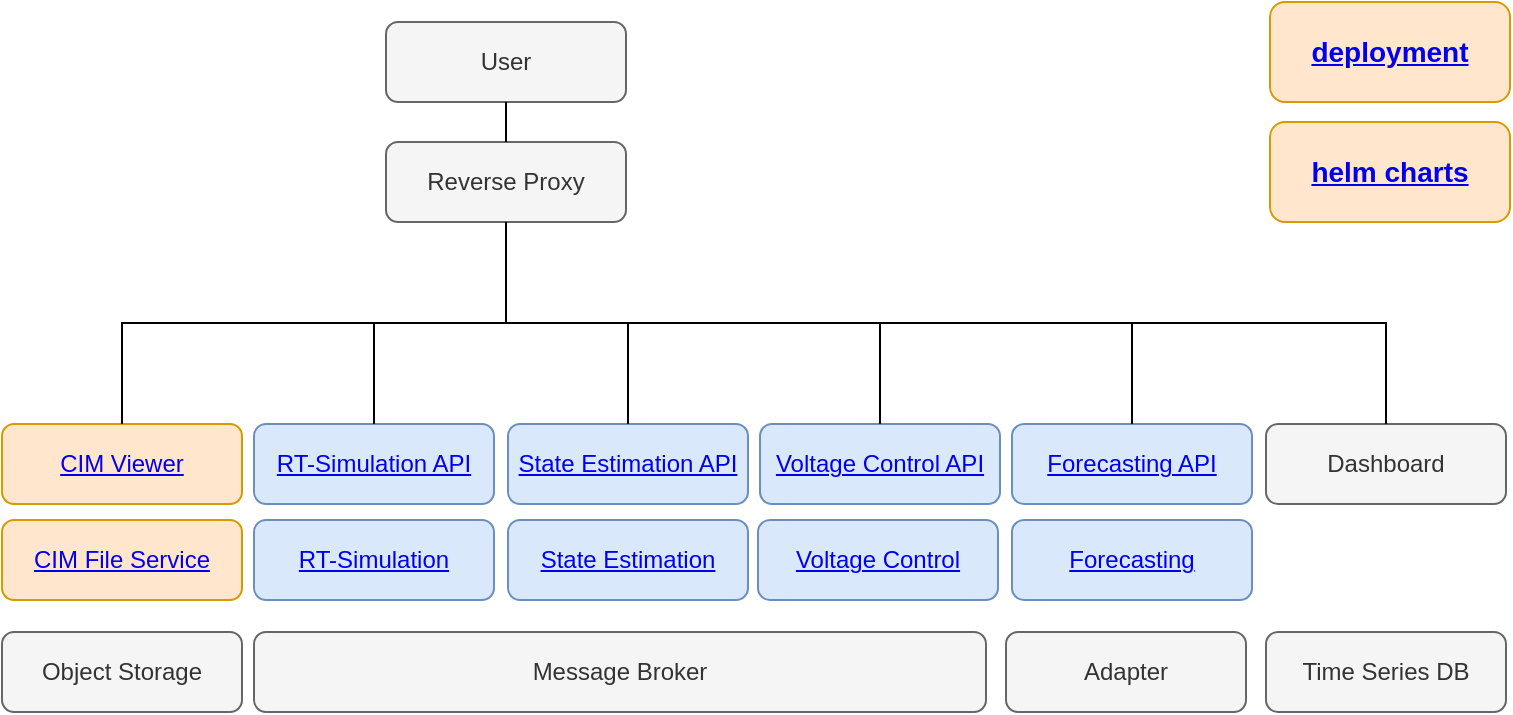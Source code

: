<mxfile version="16.6.1" type="device"><diagram id="_ygStagfyfybAVZaSVK8" name="Page-1"><mxGraphModel dx="1422" dy="737" grid="1" gridSize="10" guides="1" tooltips="1" connect="1" arrows="1" fold="1" page="1" pageScale="1" pageWidth="827" pageHeight="1169" math="0" shadow="0"><root><mxCell id="0"/><mxCell id="1" parent="0"/><mxCell id="2" value="&lt;a href=&quot;https://github.com/sogno-platform/dpsim&quot;&gt;RT-Simulation&lt;/a&gt;" style="rounded=1;whiteSpace=wrap;html=1;fillColor=#dae8fc;strokeColor=#6c8ebf;" parent="1" vertex="1"><mxGeometry x="334" y="484" width="120" height="40" as="geometry"/></mxCell><mxCell id="3" value="&lt;a href=&quot;https://github.com/sogno-platform/dpsim-api&quot;&gt;RT-Simulation API&lt;/a&gt;" style="rounded=1;whiteSpace=wrap;html=1;fillColor=#dae8fc;strokeColor=#6c8ebf;" parent="1" vertex="1"><mxGeometry x="334" y="436" width="120" height="40" as="geometry"/></mxCell><mxCell id="4" value="&lt;a href=&quot;https://github.com/sogno-platform/pyvolt-service&quot;&gt;State Estimation API&lt;/a&gt;" style="rounded=1;whiteSpace=wrap;html=1;fillColor=#dae8fc;strokeColor=#6c8ebf;" parent="1" vertex="1"><mxGeometry x="461" y="436" width="120" height="40" as="geometry"/></mxCell><mxCell id="5" value="&lt;a href=&quot;https://github.com/sogno-platform/pyvolt&quot;&gt;State Estimation&lt;/a&gt;" style="rounded=1;whiteSpace=wrap;html=1;fillColor=#dae8fc;strokeColor=#6c8ebf;" parent="1" vertex="1"><mxGeometry x="461" y="484" width="120" height="40" as="geometry"/></mxCell><mxCell id="6" value="&lt;a href=&quot;https://github.com/sogno-platform/sogno-file-service&quot;&gt;CIM File Service&lt;/a&gt;" style="rounded=1;whiteSpace=wrap;html=1;fillColor=#ffe6cc;strokeColor=#d79b00;" parent="1" vertex="1"><mxGeometry x="208" y="484" width="120" height="40" as="geometry"/></mxCell><mxCell id="8" value="&lt;a href=&quot;https://github.com/sogno-platform/pintura&quot;&gt;CIM Viewer&lt;/a&gt;" style="rounded=1;whiteSpace=wrap;html=1;fillColor=#ffe6cc;strokeColor=#d79b00;" parent="1" vertex="1"><mxGeometry x="208" y="436" width="120" height="40" as="geometry"/></mxCell><mxCell id="9" value="Message Broker" style="rounded=1;whiteSpace=wrap;html=1;fillColor=#f5f5f5;strokeColor=#666666;fontColor=#333333;" parent="1" vertex="1"><mxGeometry x="334" y="540" width="366" height="40" as="geometry"/></mxCell><mxCell id="10" value="Adapter" style="rounded=1;whiteSpace=wrap;html=1;fillColor=#f5f5f5;strokeColor=#666666;fontColor=#333333;" parent="1" vertex="1"><mxGeometry x="710" y="540" width="120" height="40" as="geometry"/></mxCell><mxCell id="11" value="Time Series DB" style="rounded=1;whiteSpace=wrap;html=1;fillColor=#f5f5f5;strokeColor=#666666;fontColor=#333333;" parent="1" vertex="1"><mxGeometry x="840" y="540" width="120" height="40" as="geometry"/></mxCell><mxCell id="12" value="Dashboard" style="rounded=1;whiteSpace=wrap;html=1;fillColor=#f5f5f5;strokeColor=#666666;fontColor=#333333;" parent="1" vertex="1"><mxGeometry x="840" y="436" width="120" height="40" as="geometry"/></mxCell><mxCell id="13" value="&lt;a href=&quot;https://github.com/sogno-platform/covee-service&quot;&gt;Voltage Control API&lt;/a&gt;" style="rounded=1;whiteSpace=wrap;html=1;fillColor=#dae8fc;strokeColor=#6c8ebf;" parent="1" vertex="1"><mxGeometry x="587" y="436" width="120" height="40" as="geometry"/></mxCell><mxCell id="14" value="&lt;a href=&quot;https://github.com/sogno-platform/covee&quot;&gt;Voltage Control&lt;/a&gt;" style="rounded=1;whiteSpace=wrap;html=1;fillColor=#dae8fc;strokeColor=#6c8ebf;" parent="1" vertex="1"><mxGeometry x="586" y="484" width="120" height="40" as="geometry"/></mxCell><mxCell id="25" value="Reverse Proxy" style="rounded=1;whiteSpace=wrap;html=1;fillColor=#f5f5f5;strokeColor=#666666;fontColor=#333333;" parent="1" vertex="1"><mxGeometry x="400" y="295" width="120" height="40" as="geometry"/></mxCell><mxCell id="26" value="User" style="rounded=1;whiteSpace=wrap;html=1;fillColor=#f5f5f5;strokeColor=#666666;fontColor=#333333;" parent="1" vertex="1"><mxGeometry x="400" y="235" width="120" height="40" as="geometry"/></mxCell><mxCell id="27" value="" style="endArrow=none;html=1;entryX=0.5;entryY=1;entryDx=0;entryDy=0;exitX=0.5;exitY=0;exitDx=0;exitDy=0;edgeStyle=orthogonalEdgeStyle;rounded=0;" parent="1" source="3" target="25" edge="1"><mxGeometry width="50" height="50" relative="1" as="geometry"><mxPoint x="504" y="460" as="sourcePoint"/><mxPoint x="554" y="410" as="targetPoint"/></mxGeometry></mxCell><mxCell id="28" value="" style="endArrow=none;html=1;entryX=0.5;entryY=1;entryDx=0;entryDy=0;exitX=0.5;exitY=0;exitDx=0;exitDy=0;edgeStyle=orthogonalEdgeStyle;rounded=0;" parent="1" source="4" target="25" edge="1"><mxGeometry width="50" height="50" relative="1" as="geometry"><mxPoint x="404" y="446" as="sourcePoint"/><mxPoint x="504" y="370" as="targetPoint"/></mxGeometry></mxCell><mxCell id="29" value="" style="endArrow=none;html=1;entryX=0.5;entryY=1;entryDx=0;entryDy=0;exitX=0.5;exitY=0;exitDx=0;exitDy=0;edgeStyle=orthogonalEdgeStyle;rounded=0;" parent="1" source="13" target="25" edge="1"><mxGeometry width="50" height="50" relative="1" as="geometry"><mxPoint x="528" y="446" as="sourcePoint"/><mxPoint x="504" y="370" as="targetPoint"/></mxGeometry></mxCell><mxCell id="30" value="" style="endArrow=none;html=1;entryX=0.5;entryY=1;entryDx=0;entryDy=0;exitX=0.5;exitY=0;exitDx=0;exitDy=0;edgeStyle=orthogonalEdgeStyle;rounded=0;" parent="1" source="8" target="25" edge="1"><mxGeometry width="50" height="50" relative="1" as="geometry"><mxPoint x="404" y="446" as="sourcePoint"/><mxPoint x="524" y="350" as="targetPoint"/></mxGeometry></mxCell><mxCell id="31" value="" style="endArrow=none;html=1;entryX=0.5;entryY=1;entryDx=0;entryDy=0;exitX=0.5;exitY=0;exitDx=0;exitDy=0;edgeStyle=orthogonalEdgeStyle;rounded=0;" parent="1" source="12" target="25" edge="1"><mxGeometry width="50" height="50" relative="1" as="geometry"><mxPoint x="650" y="446" as="sourcePoint"/><mxPoint x="650" y="340" as="targetPoint"/></mxGeometry></mxCell><mxCell id="32" value="" style="endArrow=none;html=1;entryX=0.5;entryY=1;entryDx=0;entryDy=0;exitX=0.5;exitY=0;exitDx=0;exitDy=0;" parent="1" source="25" target="26" edge="1"><mxGeometry width="50" height="50" relative="1" as="geometry"><mxPoint x="651.5" y="446" as="sourcePoint"/><mxPoint x="528" y="340" as="targetPoint"/></mxGeometry></mxCell><mxCell id="33" value="&lt;a href=&quot;https://github.com/sogno-platform/helm-charts&quot;&gt;helm charts&lt;/a&gt;" style="rounded=1;whiteSpace=wrap;html=1;fillColor=#ffe6cc;strokeColor=#d79b00;fontSize=14;fontStyle=1" parent="1" vertex="1"><mxGeometry x="842" y="285" width="120" height="50" as="geometry"/></mxCell><mxCell id="34" value="&lt;a href=&quot;https://github.com/sogno-platform/openstef-api&quot;&gt;Forecasting API&lt;/a&gt;" style="rounded=1;whiteSpace=wrap;html=1;fillColor=#dae8fc;strokeColor=#6c8ebf;" parent="1" vertex="1"><mxGeometry x="713" y="436" width="120" height="40" as="geometry"/></mxCell><mxCell id="35" value="&lt;a href=&quot;https://github.com/sogno-platform/proloaf&quot;&gt;Forecasting&lt;/a&gt;" style="rounded=1;whiteSpace=wrap;html=1;fillColor=#dae8fc;strokeColor=#6c8ebf;" parent="1" vertex="1"><mxGeometry x="713" y="484" width="120" height="40" as="geometry"/></mxCell><mxCell id="LGFTWoqvsQEVhDLOBNlk-35" value="&lt;a href=&quot;https://github.com/sogno-platform/example-deployments&quot;&gt;deployment&lt;/a&gt;" style="rounded=1;whiteSpace=wrap;html=1;fillColor=#ffe6cc;strokeColor=#d79b00;fontSize=14;fontStyle=1" vertex="1" parent="1"><mxGeometry x="842" y="225" width="120" height="50" as="geometry"/></mxCell><mxCell id="LGFTWoqvsQEVhDLOBNlk-36" value="Object Storage" style="rounded=1;whiteSpace=wrap;html=1;fillColor=#f5f5f5;strokeColor=#666666;fontColor=#333333;" vertex="1" parent="1"><mxGeometry x="208" y="540" width="120" height="40" as="geometry"/></mxCell><mxCell id="LGFTWoqvsQEVhDLOBNlk-39" value="" style="endArrow=none;html=1;entryX=0.5;entryY=1;entryDx=0;entryDy=0;exitX=0.5;exitY=0;exitDx=0;exitDy=0;edgeStyle=orthogonalEdgeStyle;rounded=0;" edge="1" parent="1" source="34" target="25"><mxGeometry width="50" height="50" relative="1" as="geometry"><mxPoint x="910" y="446" as="sourcePoint"/><mxPoint x="528" y="340" as="targetPoint"/></mxGeometry></mxCell></root></mxGraphModel></diagram></mxfile>
